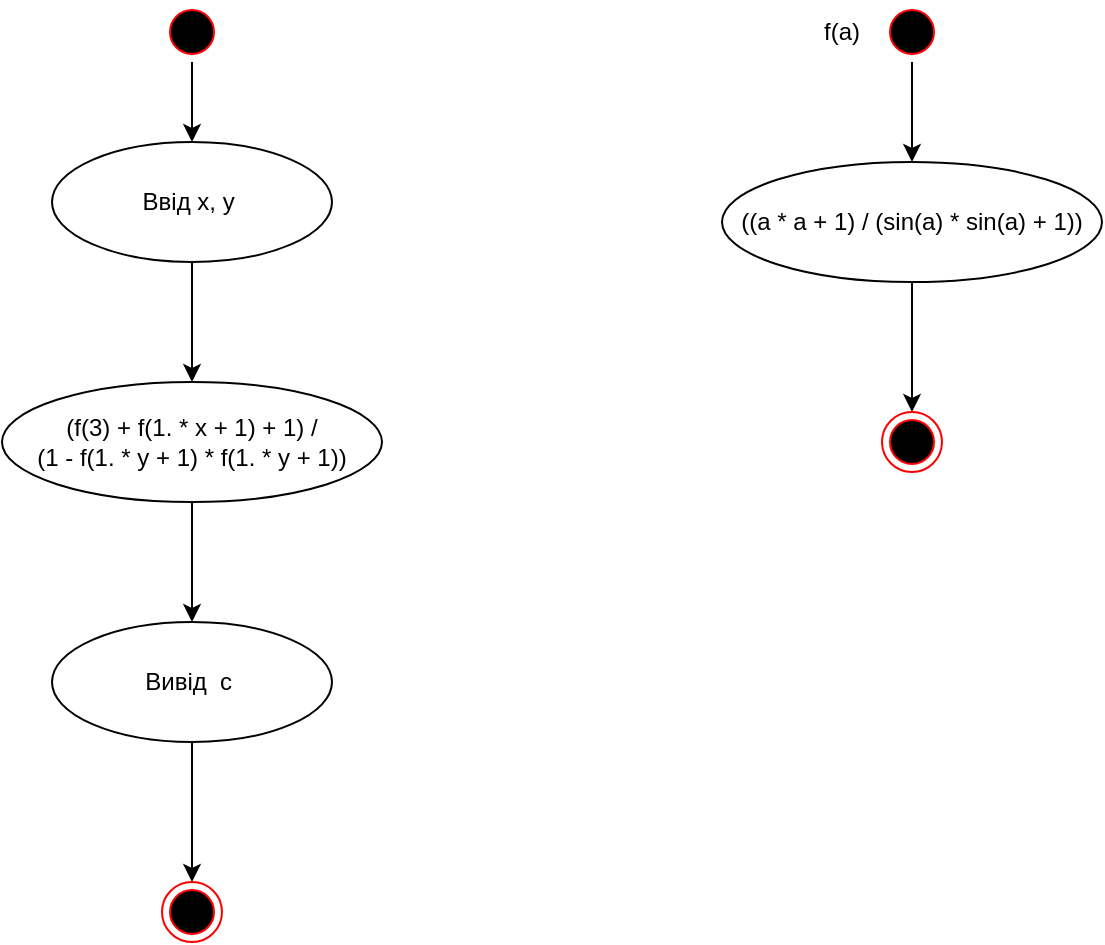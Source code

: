 <mxfile version="13.9.9" type="device"><diagram id="jvXlGHEqMoTciES6C6Pf" name="Page-1"><mxGraphModel dx="1038" dy="607" grid="1" gridSize="10" guides="1" tooltips="1" connect="1" arrows="1" fold="1" page="1" pageScale="1" pageWidth="850" pageHeight="1100" math="0" shadow="0"><root><mxCell id="0"/><mxCell id="1" parent="0"/><mxCell id="quoQihMulqQfBwPoKicR-4" value="" style="edgeStyle=orthogonalEdgeStyle;rounded=0;orthogonalLoop=1;jettySize=auto;html=1;" edge="1" parent="1" source="quoQihMulqQfBwPoKicR-1" target="quoQihMulqQfBwPoKicR-3"><mxGeometry relative="1" as="geometry"/></mxCell><mxCell id="quoQihMulqQfBwPoKicR-1" value="" style="ellipse;html=1;shape=startState;fillColor=#000000;strokeColor=#ff0000;" vertex="1" parent="1"><mxGeometry x="200" y="10" width="30" height="30" as="geometry"/></mxCell><mxCell id="quoQihMulqQfBwPoKicR-6" value="" style="edgeStyle=orthogonalEdgeStyle;rounded=0;orthogonalLoop=1;jettySize=auto;html=1;" edge="1" parent="1" source="quoQihMulqQfBwPoKicR-3" target="quoQihMulqQfBwPoKicR-5"><mxGeometry relative="1" as="geometry"/></mxCell><mxCell id="quoQihMulqQfBwPoKicR-3" value="Ввід x, y&amp;nbsp;" style="ellipse;whiteSpace=wrap;html=1;" vertex="1" parent="1"><mxGeometry x="145" y="80" width="140" height="60" as="geometry"/></mxCell><mxCell id="quoQihMulqQfBwPoKicR-8" value="" style="edgeStyle=orthogonalEdgeStyle;rounded=0;orthogonalLoop=1;jettySize=auto;html=1;entryX=0.5;entryY=0;entryDx=0;entryDy=0;" edge="1" parent="1" source="quoQihMulqQfBwPoKicR-5" target="quoQihMulqQfBwPoKicR-9"><mxGeometry relative="1" as="geometry"><mxPoint x="215" y="360" as="targetPoint"/></mxGeometry></mxCell><mxCell id="quoQihMulqQfBwPoKicR-5" value="(f(3) + f(1. * x + 1) + 1) / &lt;br&gt;(1 - f(1. * y + 1) * f(1. * y + 1))" style="ellipse;whiteSpace=wrap;html=1;" vertex="1" parent="1"><mxGeometry x="120" y="200" width="190" height="60" as="geometry"/></mxCell><mxCell id="quoQihMulqQfBwPoKicR-11" value="" style="edgeStyle=orthogonalEdgeStyle;rounded=0;orthogonalLoop=1;jettySize=auto;html=1;" edge="1" parent="1" source="quoQihMulqQfBwPoKicR-9" target="quoQihMulqQfBwPoKicR-10"><mxGeometry relative="1" as="geometry"/></mxCell><mxCell id="quoQihMulqQfBwPoKicR-9" value="Вивід&amp;nbsp; c&amp;nbsp;" style="ellipse;whiteSpace=wrap;html=1;" vertex="1" parent="1"><mxGeometry x="145" y="320" width="140" height="60" as="geometry"/></mxCell><mxCell id="quoQihMulqQfBwPoKicR-10" value="" style="ellipse;html=1;shape=endState;fillColor=#000000;strokeColor=#ff0000;" vertex="1" parent="1"><mxGeometry x="200" y="450" width="30" height="30" as="geometry"/></mxCell><mxCell id="quoQihMulqQfBwPoKicR-15" value="" style="edgeStyle=orthogonalEdgeStyle;rounded=0;orthogonalLoop=1;jettySize=auto;html=1;" edge="1" parent="1" source="quoQihMulqQfBwPoKicR-12" target="quoQihMulqQfBwPoKicR-14"><mxGeometry relative="1" as="geometry"/></mxCell><mxCell id="quoQihMulqQfBwPoKicR-12" value="" style="ellipse;html=1;shape=startState;fillColor=#000000;strokeColor=#ff0000;" vertex="1" parent="1"><mxGeometry x="560" y="10" width="30" height="30" as="geometry"/></mxCell><mxCell id="quoQihMulqQfBwPoKicR-13" value="f(a)" style="text;html=1;strokeColor=none;fillColor=none;align=center;verticalAlign=middle;whiteSpace=wrap;rounded=0;" vertex="1" parent="1"><mxGeometry x="520" y="15" width="40" height="20" as="geometry"/></mxCell><mxCell id="quoQihMulqQfBwPoKicR-17" value="" style="edgeStyle=orthogonalEdgeStyle;rounded=0;orthogonalLoop=1;jettySize=auto;html=1;" edge="1" parent="1" source="quoQihMulqQfBwPoKicR-14" target="quoQihMulqQfBwPoKicR-16"><mxGeometry relative="1" as="geometry"/></mxCell><mxCell id="quoQihMulqQfBwPoKicR-14" value="((a * a + 1) / (sin(a) * sin(a) + 1))" style="ellipse;whiteSpace=wrap;html=1;" vertex="1" parent="1"><mxGeometry x="480" y="90" width="190" height="60" as="geometry"/></mxCell><mxCell id="quoQihMulqQfBwPoKicR-16" value="" style="ellipse;html=1;shape=endState;fillColor=#000000;strokeColor=#ff0000;" vertex="1" parent="1"><mxGeometry x="560" y="215" width="30" height="30" as="geometry"/></mxCell></root></mxGraphModel></diagram></mxfile>